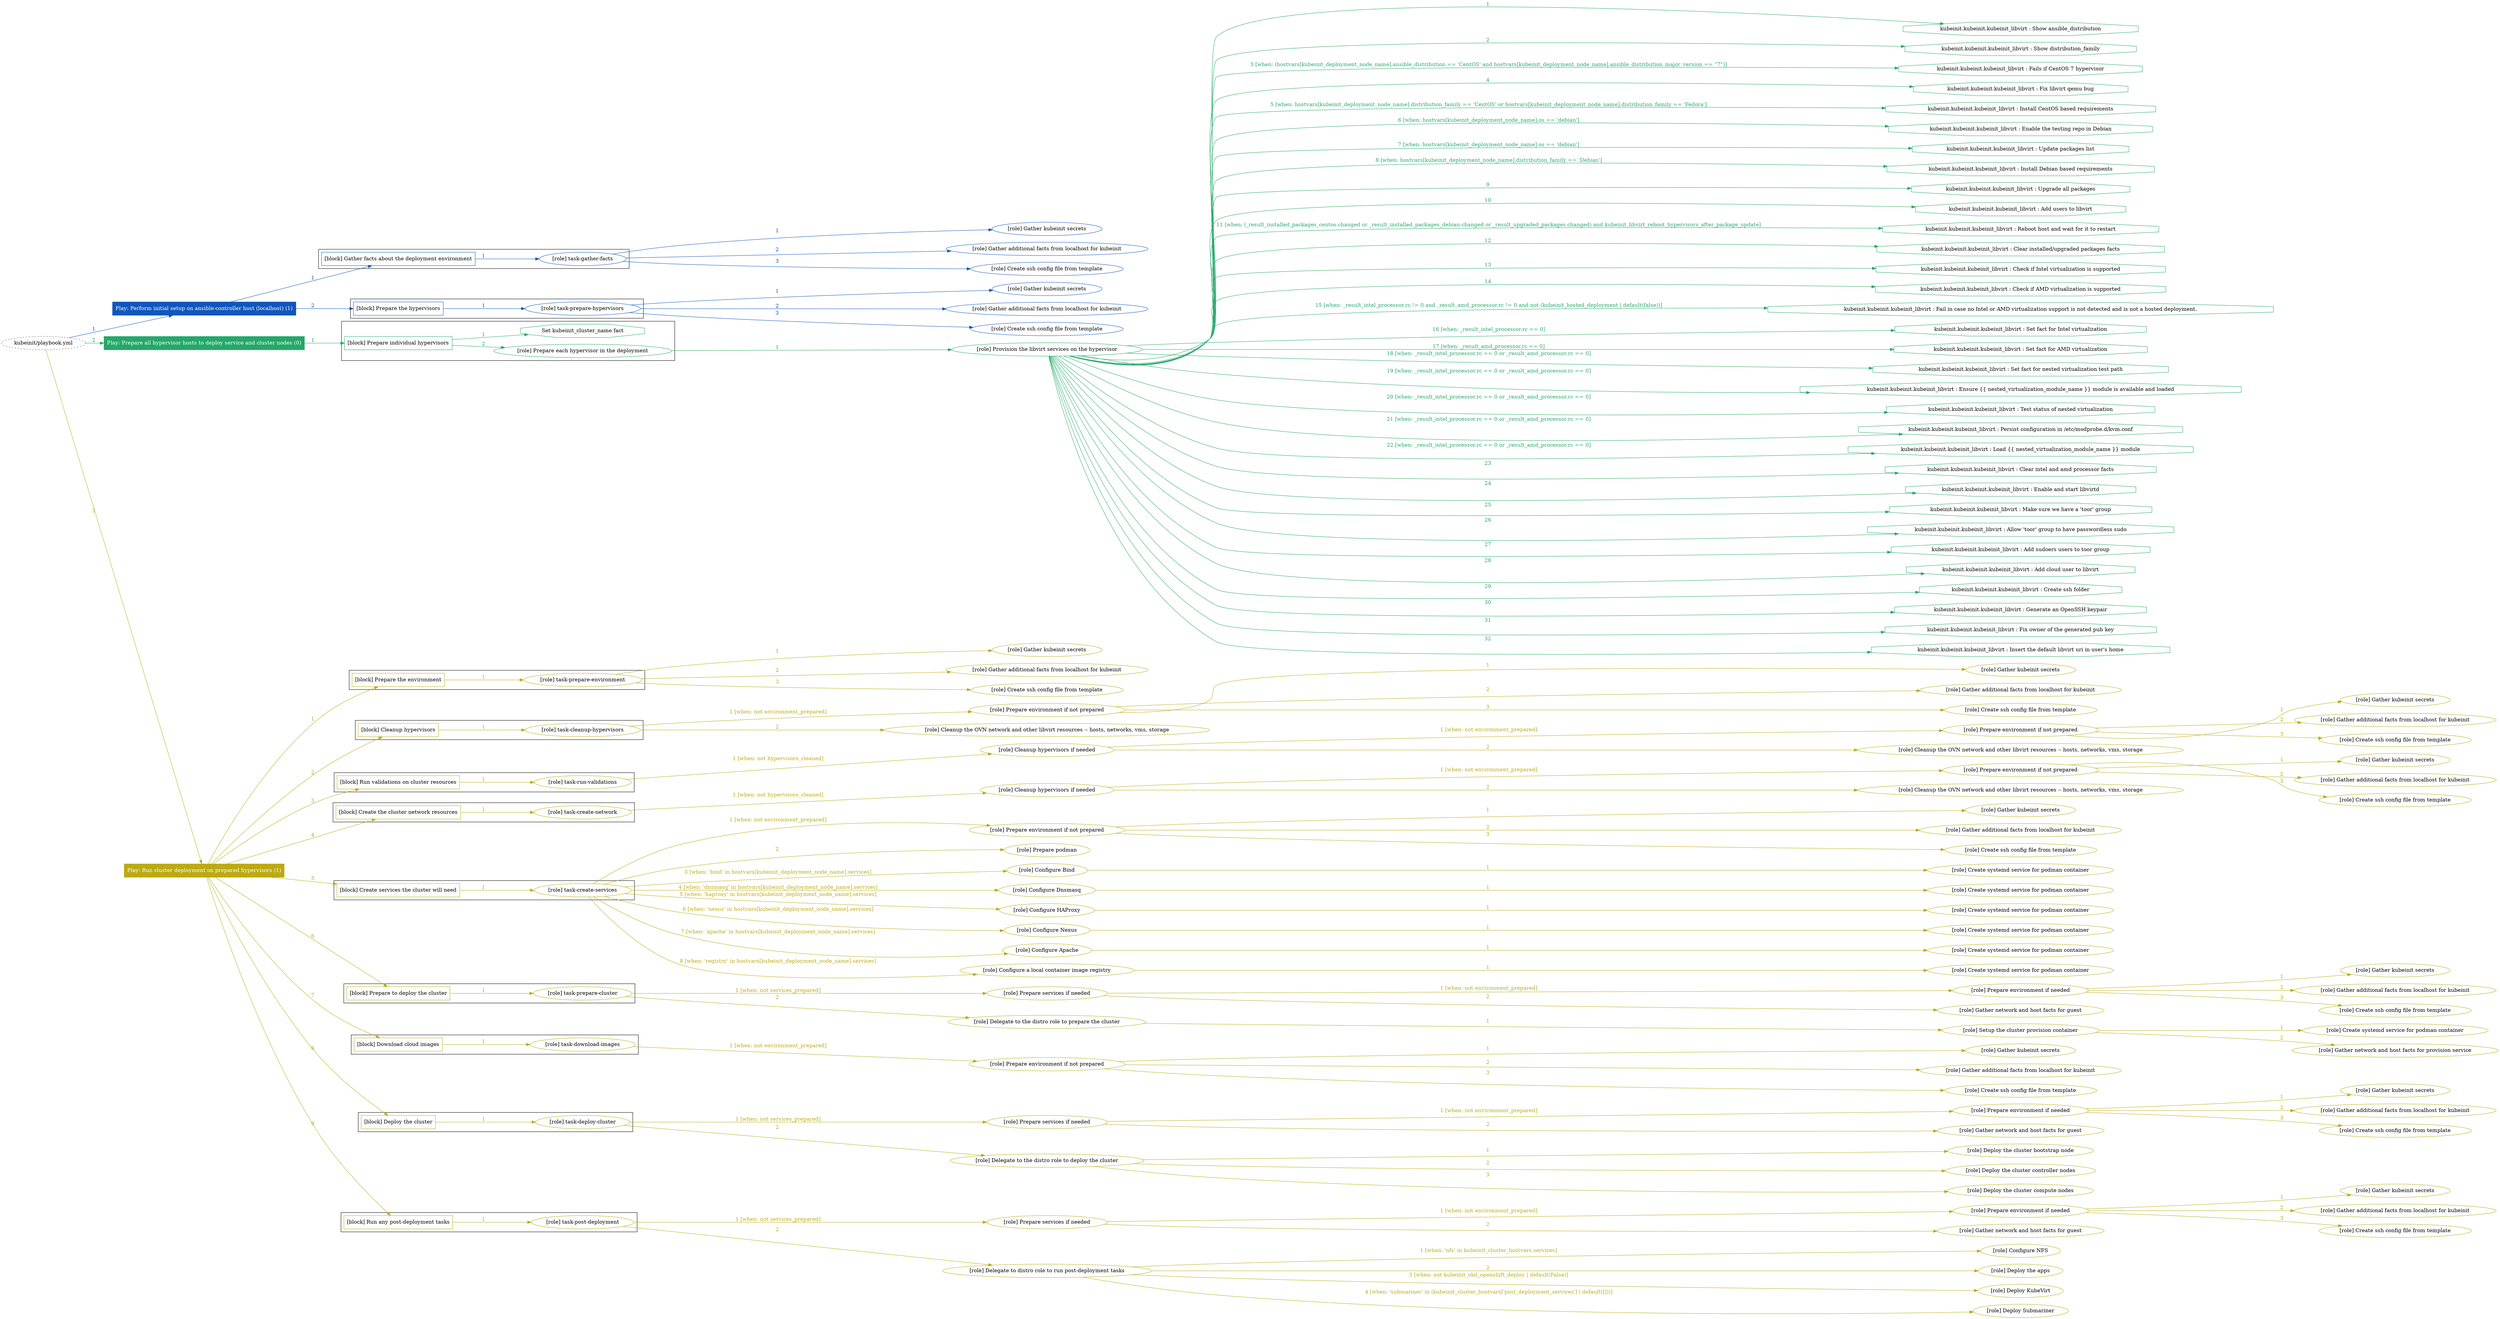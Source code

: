 digraph {
	graph [concentrate=true ordering=in rankdir=LR ratio=fill]
	edge [esep=5 sep=10]
	"kubeinit/playbook.yml" [URL="/home/runner/work/kubeinit/kubeinit/kubeinit/playbook.yml" id=playbook_269513ea style=dotted]
	play_174f15d4 [label="Play: Perform initial setup on ansible-controller host (localhost) (1)" URL="/home/runner/work/kubeinit/kubeinit/kubeinit/playbook.yml" color="#1056bc" fontcolor="#ffffff" id=play_174f15d4 shape=box style=filled tooltip=localhost]
	"kubeinit/playbook.yml" -> play_174f15d4 [label="1 " color="#1056bc" fontcolor="#1056bc" id=edge_0de2af8a labeltooltip="1 " tooltip="1 "]
	subgraph "Gather kubeinit secrets" {
		role_dfc9daa8 [label="[role] Gather kubeinit secrets" URL="/home/runner/.ansible/collections/ansible_collections/kubeinit/kubeinit/roles/kubeinit_prepare/tasks/gather_kubeinit_facts.yml" color="#1056bc" id=role_dfc9daa8 tooltip="Gather kubeinit secrets"]
	}
	subgraph "Gather additional facts from localhost for kubeinit" {
		role_76f0b50c [label="[role] Gather additional facts from localhost for kubeinit" URL="/home/runner/.ansible/collections/ansible_collections/kubeinit/kubeinit/roles/kubeinit_prepare/tasks/gather_kubeinit_facts.yml" color="#1056bc" id=role_76f0b50c tooltip="Gather additional facts from localhost for kubeinit"]
	}
	subgraph "Create ssh config file from template" {
		role_a20566f1 [label="[role] Create ssh config file from template" URL="/home/runner/.ansible/collections/ansible_collections/kubeinit/kubeinit/roles/kubeinit_prepare/tasks/gather_kubeinit_facts.yml" color="#1056bc" id=role_a20566f1 tooltip="Create ssh config file from template"]
	}
	subgraph "task-gather-facts" {
		role_c47e113b [label="[role] task-gather-facts" URL="/home/runner/work/kubeinit/kubeinit/kubeinit/playbook.yml" color="#1056bc" id=role_c47e113b tooltip="task-gather-facts"]
		role_c47e113b -> role_dfc9daa8 [label="1 " color="#1056bc" fontcolor="#1056bc" id=edge_6c24566c labeltooltip="1 " tooltip="1 "]
		role_c47e113b -> role_76f0b50c [label="2 " color="#1056bc" fontcolor="#1056bc" id=edge_e9f3a620 labeltooltip="2 " tooltip="2 "]
		role_c47e113b -> role_a20566f1 [label="3 " color="#1056bc" fontcolor="#1056bc" id=edge_bc93357c labeltooltip="3 " tooltip="3 "]
	}
	subgraph "Gather kubeinit secrets" {
		role_6c482def [label="[role] Gather kubeinit secrets" URL="/home/runner/.ansible/collections/ansible_collections/kubeinit/kubeinit/roles/kubeinit_prepare/tasks/gather_kubeinit_facts.yml" color="#1056bc" id=role_6c482def tooltip="Gather kubeinit secrets"]
	}
	subgraph "Gather additional facts from localhost for kubeinit" {
		role_f636d1ec [label="[role] Gather additional facts from localhost for kubeinit" URL="/home/runner/.ansible/collections/ansible_collections/kubeinit/kubeinit/roles/kubeinit_prepare/tasks/gather_kubeinit_facts.yml" color="#1056bc" id=role_f636d1ec tooltip="Gather additional facts from localhost for kubeinit"]
	}
	subgraph "Create ssh config file from template" {
		role_c868431b [label="[role] Create ssh config file from template" URL="/home/runner/.ansible/collections/ansible_collections/kubeinit/kubeinit/roles/kubeinit_prepare/tasks/gather_kubeinit_facts.yml" color="#1056bc" id=role_c868431b tooltip="Create ssh config file from template"]
	}
	subgraph "task-prepare-hypervisors" {
		role_feb99614 [label="[role] task-prepare-hypervisors" URL="/home/runner/work/kubeinit/kubeinit/kubeinit/playbook.yml" color="#1056bc" id=role_feb99614 tooltip="task-prepare-hypervisors"]
		role_feb99614 -> role_6c482def [label="1 " color="#1056bc" fontcolor="#1056bc" id=edge_66fb54ca labeltooltip="1 " tooltip="1 "]
		role_feb99614 -> role_f636d1ec [label="2 " color="#1056bc" fontcolor="#1056bc" id=edge_a215be8b labeltooltip="2 " tooltip="2 "]
		role_feb99614 -> role_c868431b [label="3 " color="#1056bc" fontcolor="#1056bc" id=edge_710bda06 labeltooltip="3 " tooltip="3 "]
	}
	subgraph "Play: Perform initial setup on ansible-controller host (localhost) (1)" {
		play_174f15d4 -> block_3fb81354 [label=1 color="#1056bc" fontcolor="#1056bc" id=edge_dcfde943 labeltooltip=1 tooltip=1]
		subgraph cluster_block_3fb81354 {
			block_3fb81354 [label="[block] Gather facts about the deployment environment" URL="/home/runner/work/kubeinit/kubeinit/kubeinit/playbook.yml" color="#1056bc" id=block_3fb81354 labeltooltip="Gather facts about the deployment environment" shape=box tooltip="Gather facts about the deployment environment"]
			block_3fb81354 -> role_c47e113b [label="1 " color="#1056bc" fontcolor="#1056bc" id=edge_ad089697 labeltooltip="1 " tooltip="1 "]
		}
		play_174f15d4 -> block_c36da9ea [label=2 color="#1056bc" fontcolor="#1056bc" id=edge_86f224a4 labeltooltip=2 tooltip=2]
		subgraph cluster_block_c36da9ea {
			block_c36da9ea [label="[block] Prepare the hypervisors" URL="/home/runner/work/kubeinit/kubeinit/kubeinit/playbook.yml" color="#1056bc" id=block_c36da9ea labeltooltip="Prepare the hypervisors" shape=box tooltip="Prepare the hypervisors"]
			block_c36da9ea -> role_feb99614 [label="1 " color="#1056bc" fontcolor="#1056bc" id=edge_85ed939e labeltooltip="1 " tooltip="1 "]
		}
	}
	play_3df62343 [label="Play: Prepare all hypervisor hosts to deploy service and cluster nodes (0)" URL="/home/runner/work/kubeinit/kubeinit/kubeinit/playbook.yml" color="#24a868" fontcolor="#ffffff" id=play_3df62343 shape=box style=filled tooltip="Play: Prepare all hypervisor hosts to deploy service and cluster nodes (0)"]
	"kubeinit/playbook.yml" -> play_3df62343 [label="2 " color="#24a868" fontcolor="#24a868" id=edge_f02e95be labeltooltip="2 " tooltip="2 "]
	subgraph "Provision the libvirt services on the hypervisor" {
		role_927b83c1 [label="[role] Provision the libvirt services on the hypervisor" URL="/home/runner/.ansible/collections/ansible_collections/kubeinit/kubeinit/roles/kubeinit_prepare/tasks/prepare_hypervisor.yml" color="#24a868" id=role_927b83c1 tooltip="Provision the libvirt services on the hypervisor"]
		task_f5aa2e9b [label="kubeinit.kubeinit.kubeinit_libvirt : Show ansible_distribution" URL="/home/runner/.ansible/collections/ansible_collections/kubeinit/kubeinit/roles/kubeinit_libvirt/tasks/main.yml" color="#24a868" id=task_f5aa2e9b shape=octagon tooltip="kubeinit.kubeinit.kubeinit_libvirt : Show ansible_distribution"]
		role_927b83c1 -> task_f5aa2e9b [label="1 " color="#24a868" fontcolor="#24a868" id=edge_ae024e90 labeltooltip="1 " tooltip="1 "]
		task_250d84aa [label="kubeinit.kubeinit.kubeinit_libvirt : Show distribution_family" URL="/home/runner/.ansible/collections/ansible_collections/kubeinit/kubeinit/roles/kubeinit_libvirt/tasks/main.yml" color="#24a868" id=task_250d84aa shape=octagon tooltip="kubeinit.kubeinit.kubeinit_libvirt : Show distribution_family"]
		role_927b83c1 -> task_250d84aa [label="2 " color="#24a868" fontcolor="#24a868" id=edge_36415800 labeltooltip="2 " tooltip="2 "]
		task_e2c809a8 [label="kubeinit.kubeinit.kubeinit_libvirt : Fails if CentOS 7 hypervisor" URL="/home/runner/.ansible/collections/ansible_collections/kubeinit/kubeinit/roles/kubeinit_libvirt/tasks/main.yml" color="#24a868" id=task_e2c809a8 shape=octagon tooltip="kubeinit.kubeinit.kubeinit_libvirt : Fails if CentOS 7 hypervisor"]
		role_927b83c1 -> task_e2c809a8 [label="3 [when: (hostvars[kubeinit_deployment_node_name].ansible_distribution == 'CentOS' and hostvars[kubeinit_deployment_node_name].ansible_distribution_major_version == \"7\")]" color="#24a868" fontcolor="#24a868" id=edge_dbcb0a71 labeltooltip="3 [when: (hostvars[kubeinit_deployment_node_name].ansible_distribution == 'CentOS' and hostvars[kubeinit_deployment_node_name].ansible_distribution_major_version == \"7\")]" tooltip="3 [when: (hostvars[kubeinit_deployment_node_name].ansible_distribution == 'CentOS' and hostvars[kubeinit_deployment_node_name].ansible_distribution_major_version == \"7\")]"]
		task_cbf8b8c1 [label="kubeinit.kubeinit.kubeinit_libvirt : Fix libvirt qemu bug" URL="/home/runner/.ansible/collections/ansible_collections/kubeinit/kubeinit/roles/kubeinit_libvirt/tasks/main.yml" color="#24a868" id=task_cbf8b8c1 shape=octagon tooltip="kubeinit.kubeinit.kubeinit_libvirt : Fix libvirt qemu bug"]
		role_927b83c1 -> task_cbf8b8c1 [label="4 " color="#24a868" fontcolor="#24a868" id=edge_4d80a1d2 labeltooltip="4 " tooltip="4 "]
		task_f681e1b8 [label="kubeinit.kubeinit.kubeinit_libvirt : Install CentOS based requirements" URL="/home/runner/.ansible/collections/ansible_collections/kubeinit/kubeinit/roles/kubeinit_libvirt/tasks/main.yml" color="#24a868" id=task_f681e1b8 shape=octagon tooltip="kubeinit.kubeinit.kubeinit_libvirt : Install CentOS based requirements"]
		role_927b83c1 -> task_f681e1b8 [label="5 [when: hostvars[kubeinit_deployment_node_name].distribution_family == 'CentOS' or hostvars[kubeinit_deployment_node_name].distribution_family == 'Fedora']" color="#24a868" fontcolor="#24a868" id=edge_10b69b5c labeltooltip="5 [when: hostvars[kubeinit_deployment_node_name].distribution_family == 'CentOS' or hostvars[kubeinit_deployment_node_name].distribution_family == 'Fedora']" tooltip="5 [when: hostvars[kubeinit_deployment_node_name].distribution_family == 'CentOS' or hostvars[kubeinit_deployment_node_name].distribution_family == 'Fedora']"]
		task_2d384dbe [label="kubeinit.kubeinit.kubeinit_libvirt : Enable the testing repo in Debian" URL="/home/runner/.ansible/collections/ansible_collections/kubeinit/kubeinit/roles/kubeinit_libvirt/tasks/main.yml" color="#24a868" id=task_2d384dbe shape=octagon tooltip="kubeinit.kubeinit.kubeinit_libvirt : Enable the testing repo in Debian"]
		role_927b83c1 -> task_2d384dbe [label="6 [when: hostvars[kubeinit_deployment_node_name].os == 'debian']" color="#24a868" fontcolor="#24a868" id=edge_3e8c3851 labeltooltip="6 [when: hostvars[kubeinit_deployment_node_name].os == 'debian']" tooltip="6 [when: hostvars[kubeinit_deployment_node_name].os == 'debian']"]
		task_be50b180 [label="kubeinit.kubeinit.kubeinit_libvirt : Update packages list" URL="/home/runner/.ansible/collections/ansible_collections/kubeinit/kubeinit/roles/kubeinit_libvirt/tasks/main.yml" color="#24a868" id=task_be50b180 shape=octagon tooltip="kubeinit.kubeinit.kubeinit_libvirt : Update packages list"]
		role_927b83c1 -> task_be50b180 [label="7 [when: hostvars[kubeinit_deployment_node_name].os == 'debian']" color="#24a868" fontcolor="#24a868" id=edge_75425651 labeltooltip="7 [when: hostvars[kubeinit_deployment_node_name].os == 'debian']" tooltip="7 [when: hostvars[kubeinit_deployment_node_name].os == 'debian']"]
		task_4094f4b5 [label="kubeinit.kubeinit.kubeinit_libvirt : Install Debian based requirements" URL="/home/runner/.ansible/collections/ansible_collections/kubeinit/kubeinit/roles/kubeinit_libvirt/tasks/main.yml" color="#24a868" id=task_4094f4b5 shape=octagon tooltip="kubeinit.kubeinit.kubeinit_libvirt : Install Debian based requirements"]
		role_927b83c1 -> task_4094f4b5 [label="8 [when: hostvars[kubeinit_deployment_node_name].distribution_family == 'Debian']" color="#24a868" fontcolor="#24a868" id=edge_49c35b73 labeltooltip="8 [when: hostvars[kubeinit_deployment_node_name].distribution_family == 'Debian']" tooltip="8 [when: hostvars[kubeinit_deployment_node_name].distribution_family == 'Debian']"]
		task_472c993d [label="kubeinit.kubeinit.kubeinit_libvirt : Upgrade all packages" URL="/home/runner/.ansible/collections/ansible_collections/kubeinit/kubeinit/roles/kubeinit_libvirt/tasks/main.yml" color="#24a868" id=task_472c993d shape=octagon tooltip="kubeinit.kubeinit.kubeinit_libvirt : Upgrade all packages"]
		role_927b83c1 -> task_472c993d [label="9 " color="#24a868" fontcolor="#24a868" id=edge_3c1f83df labeltooltip="9 " tooltip="9 "]
		task_ccd6f092 [label="kubeinit.kubeinit.kubeinit_libvirt : Add users to libvirt" URL="/home/runner/.ansible/collections/ansible_collections/kubeinit/kubeinit/roles/kubeinit_libvirt/tasks/main.yml" color="#24a868" id=task_ccd6f092 shape=octagon tooltip="kubeinit.kubeinit.kubeinit_libvirt : Add users to libvirt"]
		role_927b83c1 -> task_ccd6f092 [label="10 " color="#24a868" fontcolor="#24a868" id=edge_4391f6b1 labeltooltip="10 " tooltip="10 "]
		task_60c13f72 [label="kubeinit.kubeinit.kubeinit_libvirt : Reboot host and wait for it to restart" URL="/home/runner/.ansible/collections/ansible_collections/kubeinit/kubeinit/roles/kubeinit_libvirt/tasks/main.yml" color="#24a868" id=task_60c13f72 shape=octagon tooltip="kubeinit.kubeinit.kubeinit_libvirt : Reboot host and wait for it to restart"]
		role_927b83c1 -> task_60c13f72 [label="11 [when: (_result_installed_packages_centos.changed or _result_installed_packages_debian.changed or _result_upgraded_packages.changed) and kubeinit_libvirt_reboot_hypervisors_after_package_update]" color="#24a868" fontcolor="#24a868" id=edge_34670fff labeltooltip="11 [when: (_result_installed_packages_centos.changed or _result_installed_packages_debian.changed or _result_upgraded_packages.changed) and kubeinit_libvirt_reboot_hypervisors_after_package_update]" tooltip="11 [when: (_result_installed_packages_centos.changed or _result_installed_packages_debian.changed or _result_upgraded_packages.changed) and kubeinit_libvirt_reboot_hypervisors_after_package_update]"]
		task_58610d2d [label="kubeinit.kubeinit.kubeinit_libvirt : Clear installed/upgraded packages facts" URL="/home/runner/.ansible/collections/ansible_collections/kubeinit/kubeinit/roles/kubeinit_libvirt/tasks/main.yml" color="#24a868" id=task_58610d2d shape=octagon tooltip="kubeinit.kubeinit.kubeinit_libvirt : Clear installed/upgraded packages facts"]
		role_927b83c1 -> task_58610d2d [label="12 " color="#24a868" fontcolor="#24a868" id=edge_6c6d7931 labeltooltip="12 " tooltip="12 "]
		task_34e38f06 [label="kubeinit.kubeinit.kubeinit_libvirt : Check if Intel virtualization is supported" URL="/home/runner/.ansible/collections/ansible_collections/kubeinit/kubeinit/roles/kubeinit_libvirt/tasks/main.yml" color="#24a868" id=task_34e38f06 shape=octagon tooltip="kubeinit.kubeinit.kubeinit_libvirt : Check if Intel virtualization is supported"]
		role_927b83c1 -> task_34e38f06 [label="13 " color="#24a868" fontcolor="#24a868" id=edge_f9bae629 labeltooltip="13 " tooltip="13 "]
		task_5c99be81 [label="kubeinit.kubeinit.kubeinit_libvirt : Check if AMD virtualization is supported" URL="/home/runner/.ansible/collections/ansible_collections/kubeinit/kubeinit/roles/kubeinit_libvirt/tasks/main.yml" color="#24a868" id=task_5c99be81 shape=octagon tooltip="kubeinit.kubeinit.kubeinit_libvirt : Check if AMD virtualization is supported"]
		role_927b83c1 -> task_5c99be81 [label="14 " color="#24a868" fontcolor="#24a868" id=edge_fc797eda labeltooltip="14 " tooltip="14 "]
		task_e060fa36 [label="kubeinit.kubeinit.kubeinit_libvirt : Fail in case no Intel or AMD virtualization support is not detected and is not a hosted deployment." URL="/home/runner/.ansible/collections/ansible_collections/kubeinit/kubeinit/roles/kubeinit_libvirt/tasks/main.yml" color="#24a868" id=task_e060fa36 shape=octagon tooltip="kubeinit.kubeinit.kubeinit_libvirt : Fail in case no Intel or AMD virtualization support is not detected and is not a hosted deployment."]
		role_927b83c1 -> task_e060fa36 [label="15 [when: _result_intel_processor.rc != 0 and _result_amd_processor.rc != 0 and not (kubeinit_hosted_deployment | default(false))]" color="#24a868" fontcolor="#24a868" id=edge_8e084ad4 labeltooltip="15 [when: _result_intel_processor.rc != 0 and _result_amd_processor.rc != 0 and not (kubeinit_hosted_deployment | default(false))]" tooltip="15 [when: _result_intel_processor.rc != 0 and _result_amd_processor.rc != 0 and not (kubeinit_hosted_deployment | default(false))]"]
		task_24f118b5 [label="kubeinit.kubeinit.kubeinit_libvirt : Set fact for Intel virtualization" URL="/home/runner/.ansible/collections/ansible_collections/kubeinit/kubeinit/roles/kubeinit_libvirt/tasks/main.yml" color="#24a868" id=task_24f118b5 shape=octagon tooltip="kubeinit.kubeinit.kubeinit_libvirt : Set fact for Intel virtualization"]
		role_927b83c1 -> task_24f118b5 [label="16 [when: _result_intel_processor.rc == 0]" color="#24a868" fontcolor="#24a868" id=edge_d3d87fc3 labeltooltip="16 [when: _result_intel_processor.rc == 0]" tooltip="16 [when: _result_intel_processor.rc == 0]"]
		task_b908192f [label="kubeinit.kubeinit.kubeinit_libvirt : Set fact for AMD virtualization" URL="/home/runner/.ansible/collections/ansible_collections/kubeinit/kubeinit/roles/kubeinit_libvirt/tasks/main.yml" color="#24a868" id=task_b908192f shape=octagon tooltip="kubeinit.kubeinit.kubeinit_libvirt : Set fact for AMD virtualization"]
		role_927b83c1 -> task_b908192f [label="17 [when: _result_amd_processor.rc == 0]" color="#24a868" fontcolor="#24a868" id=edge_7c25e52f labeltooltip="17 [when: _result_amd_processor.rc == 0]" tooltip="17 [when: _result_amd_processor.rc == 0]"]
		task_64be1618 [label="kubeinit.kubeinit.kubeinit_libvirt : Set fact for nested virtualization test path" URL="/home/runner/.ansible/collections/ansible_collections/kubeinit/kubeinit/roles/kubeinit_libvirt/tasks/main.yml" color="#24a868" id=task_64be1618 shape=octagon tooltip="kubeinit.kubeinit.kubeinit_libvirt : Set fact for nested virtualization test path"]
		role_927b83c1 -> task_64be1618 [label="18 [when: _result_intel_processor.rc == 0 or _result_amd_processor.rc == 0]" color="#24a868" fontcolor="#24a868" id=edge_62c578ab labeltooltip="18 [when: _result_intel_processor.rc == 0 or _result_amd_processor.rc == 0]" tooltip="18 [when: _result_intel_processor.rc == 0 or _result_amd_processor.rc == 0]"]
		task_67cbb68c [label="kubeinit.kubeinit.kubeinit_libvirt : Ensure {{ nested_virtualization_module_name }} module is available and loaded" URL="/home/runner/.ansible/collections/ansible_collections/kubeinit/kubeinit/roles/kubeinit_libvirt/tasks/main.yml" color="#24a868" id=task_67cbb68c shape=octagon tooltip="kubeinit.kubeinit.kubeinit_libvirt : Ensure {{ nested_virtualization_module_name }} module is available and loaded"]
		role_927b83c1 -> task_67cbb68c [label="19 [when: _result_intel_processor.rc == 0 or _result_amd_processor.rc == 0]" color="#24a868" fontcolor="#24a868" id=edge_4f59d65b labeltooltip="19 [when: _result_intel_processor.rc == 0 or _result_amd_processor.rc == 0]" tooltip="19 [when: _result_intel_processor.rc == 0 or _result_amd_processor.rc == 0]"]
		task_c2825210 [label="kubeinit.kubeinit.kubeinit_libvirt : Test status of nested virtualization" URL="/home/runner/.ansible/collections/ansible_collections/kubeinit/kubeinit/roles/kubeinit_libvirt/tasks/main.yml" color="#24a868" id=task_c2825210 shape=octagon tooltip="kubeinit.kubeinit.kubeinit_libvirt : Test status of nested virtualization"]
		role_927b83c1 -> task_c2825210 [label="20 [when: _result_intel_processor.rc == 0 or _result_amd_processor.rc == 0]" color="#24a868" fontcolor="#24a868" id=edge_bad42cb6 labeltooltip="20 [when: _result_intel_processor.rc == 0 or _result_amd_processor.rc == 0]" tooltip="20 [when: _result_intel_processor.rc == 0 or _result_amd_processor.rc == 0]"]
		task_74200b90 [label="kubeinit.kubeinit.kubeinit_libvirt : Persist configuration in /etc/modprobe.d/kvm.conf" URL="/home/runner/.ansible/collections/ansible_collections/kubeinit/kubeinit/roles/kubeinit_libvirt/tasks/main.yml" color="#24a868" id=task_74200b90 shape=octagon tooltip="kubeinit.kubeinit.kubeinit_libvirt : Persist configuration in /etc/modprobe.d/kvm.conf"]
		role_927b83c1 -> task_74200b90 [label="21 [when: _result_intel_processor.rc == 0 or _result_amd_processor.rc == 0]" color="#24a868" fontcolor="#24a868" id=edge_38c7e5d8 labeltooltip="21 [when: _result_intel_processor.rc == 0 or _result_amd_processor.rc == 0]" tooltip="21 [when: _result_intel_processor.rc == 0 or _result_amd_processor.rc == 0]"]
		task_044f30a3 [label="kubeinit.kubeinit.kubeinit_libvirt : Load {{ nested_virtualization_module_name }} module" URL="/home/runner/.ansible/collections/ansible_collections/kubeinit/kubeinit/roles/kubeinit_libvirt/tasks/main.yml" color="#24a868" id=task_044f30a3 shape=octagon tooltip="kubeinit.kubeinit.kubeinit_libvirt : Load {{ nested_virtualization_module_name }} module"]
		role_927b83c1 -> task_044f30a3 [label="22 [when: _result_intel_processor.rc == 0 or _result_amd_processor.rc == 0]" color="#24a868" fontcolor="#24a868" id=edge_6695d6bb labeltooltip="22 [when: _result_intel_processor.rc == 0 or _result_amd_processor.rc == 0]" tooltip="22 [when: _result_intel_processor.rc == 0 or _result_amd_processor.rc == 0]"]
		task_662bbacd [label="kubeinit.kubeinit.kubeinit_libvirt : Clear intel and amd processor facts" URL="/home/runner/.ansible/collections/ansible_collections/kubeinit/kubeinit/roles/kubeinit_libvirt/tasks/main.yml" color="#24a868" id=task_662bbacd shape=octagon tooltip="kubeinit.kubeinit.kubeinit_libvirt : Clear intel and amd processor facts"]
		role_927b83c1 -> task_662bbacd [label="23 " color="#24a868" fontcolor="#24a868" id=edge_c05298da labeltooltip="23 " tooltip="23 "]
		task_2e3f74f9 [label="kubeinit.kubeinit.kubeinit_libvirt : Enable and start libvirtd" URL="/home/runner/.ansible/collections/ansible_collections/kubeinit/kubeinit/roles/kubeinit_libvirt/tasks/main.yml" color="#24a868" id=task_2e3f74f9 shape=octagon tooltip="kubeinit.kubeinit.kubeinit_libvirt : Enable and start libvirtd"]
		role_927b83c1 -> task_2e3f74f9 [label="24 " color="#24a868" fontcolor="#24a868" id=edge_e266faff labeltooltip="24 " tooltip="24 "]
		task_bfde86d2 [label="kubeinit.kubeinit.kubeinit_libvirt : Make sure we have a 'toor' group" URL="/home/runner/.ansible/collections/ansible_collections/kubeinit/kubeinit/roles/kubeinit_libvirt/tasks/60_create_cloud_user.yml" color="#24a868" id=task_bfde86d2 shape=octagon tooltip="kubeinit.kubeinit.kubeinit_libvirt : Make sure we have a 'toor' group"]
		role_927b83c1 -> task_bfde86d2 [label="25 " color="#24a868" fontcolor="#24a868" id=edge_be048edf labeltooltip="25 " tooltip="25 "]
		task_46ea64e2 [label="kubeinit.kubeinit.kubeinit_libvirt : Allow 'toor' group to have passwordless sudo" URL="/home/runner/.ansible/collections/ansible_collections/kubeinit/kubeinit/roles/kubeinit_libvirt/tasks/60_create_cloud_user.yml" color="#24a868" id=task_46ea64e2 shape=octagon tooltip="kubeinit.kubeinit.kubeinit_libvirt : Allow 'toor' group to have passwordless sudo"]
		role_927b83c1 -> task_46ea64e2 [label="26 " color="#24a868" fontcolor="#24a868" id=edge_721f0217 labeltooltip="26 " tooltip="26 "]
		task_fdc572ea [label="kubeinit.kubeinit.kubeinit_libvirt : Add sudoers users to toor group" URL="/home/runner/.ansible/collections/ansible_collections/kubeinit/kubeinit/roles/kubeinit_libvirt/tasks/60_create_cloud_user.yml" color="#24a868" id=task_fdc572ea shape=octagon tooltip="kubeinit.kubeinit.kubeinit_libvirt : Add sudoers users to toor group"]
		role_927b83c1 -> task_fdc572ea [label="27 " color="#24a868" fontcolor="#24a868" id=edge_facefbde labeltooltip="27 " tooltip="27 "]
		task_a93fb1d6 [label="kubeinit.kubeinit.kubeinit_libvirt : Add cloud user to libvirt" URL="/home/runner/.ansible/collections/ansible_collections/kubeinit/kubeinit/roles/kubeinit_libvirt/tasks/60_create_cloud_user.yml" color="#24a868" id=task_a93fb1d6 shape=octagon tooltip="kubeinit.kubeinit.kubeinit_libvirt : Add cloud user to libvirt"]
		role_927b83c1 -> task_a93fb1d6 [label="28 " color="#24a868" fontcolor="#24a868" id=edge_7822cf11 labeltooltip="28 " tooltip="28 "]
		task_5c353ec7 [label="kubeinit.kubeinit.kubeinit_libvirt : Create ssh folder" URL="/home/runner/.ansible/collections/ansible_collections/kubeinit/kubeinit/roles/kubeinit_libvirt/tasks/60_create_cloud_user.yml" color="#24a868" id=task_5c353ec7 shape=octagon tooltip="kubeinit.kubeinit.kubeinit_libvirt : Create ssh folder"]
		role_927b83c1 -> task_5c353ec7 [label="29 " color="#24a868" fontcolor="#24a868" id=edge_9696887d labeltooltip="29 " tooltip="29 "]
		task_7cd4f2d5 [label="kubeinit.kubeinit.kubeinit_libvirt : Generate an OpenSSH keypair" URL="/home/runner/.ansible/collections/ansible_collections/kubeinit/kubeinit/roles/kubeinit_libvirt/tasks/60_create_cloud_user.yml" color="#24a868" id=task_7cd4f2d5 shape=octagon tooltip="kubeinit.kubeinit.kubeinit_libvirt : Generate an OpenSSH keypair"]
		role_927b83c1 -> task_7cd4f2d5 [label="30 " color="#24a868" fontcolor="#24a868" id=edge_5b60a0f7 labeltooltip="30 " tooltip="30 "]
		task_b4a20e63 [label="kubeinit.kubeinit.kubeinit_libvirt : Fix owner of the generated pub key" URL="/home/runner/.ansible/collections/ansible_collections/kubeinit/kubeinit/roles/kubeinit_libvirt/tasks/60_create_cloud_user.yml" color="#24a868" id=task_b4a20e63 shape=octagon tooltip="kubeinit.kubeinit.kubeinit_libvirt : Fix owner of the generated pub key"]
		role_927b83c1 -> task_b4a20e63 [label="31 " color="#24a868" fontcolor="#24a868" id=edge_744a7490 labeltooltip="31 " tooltip="31 "]
		task_f3a4ab47 [label="kubeinit.kubeinit.kubeinit_libvirt : Insert the default libvirt uri in user's home" URL="/home/runner/.ansible/collections/ansible_collections/kubeinit/kubeinit/roles/kubeinit_libvirt/tasks/60_create_cloud_user.yml" color="#24a868" id=task_f3a4ab47 shape=octagon tooltip="kubeinit.kubeinit.kubeinit_libvirt : Insert the default libvirt uri in user's home"]
		role_927b83c1 -> task_f3a4ab47 [label="32 " color="#24a868" fontcolor="#24a868" id=edge_0737f004 labeltooltip="32 " tooltip="32 "]
	}
	subgraph "Prepare each hypervisor in the deployment" {
		role_72929f7d [label="[role] Prepare each hypervisor in the deployment" URL="/home/runner/work/kubeinit/kubeinit/kubeinit/playbook.yml" color="#24a868" id=role_72929f7d tooltip="Prepare each hypervisor in the deployment"]
		role_72929f7d -> role_927b83c1 [label="1 " color="#24a868" fontcolor="#24a868" id=edge_996ab1a6 labeltooltip="1 " tooltip="1 "]
	}
	subgraph "Play: Prepare all hypervisor hosts to deploy service and cluster nodes (0)" {
		play_3df62343 -> block_3016a95c [label=1 color="#24a868" fontcolor="#24a868" id=edge_6d0c9cf1 labeltooltip=1 tooltip=1]
		subgraph cluster_block_3016a95c {
			block_3016a95c [label="[block] Prepare individual hypervisors" URL="/home/runner/work/kubeinit/kubeinit/kubeinit/playbook.yml" color="#24a868" id=block_3016a95c labeltooltip="Prepare individual hypervisors" shape=box tooltip="Prepare individual hypervisors"]
			block_3016a95c -> role_72929f7d [label="2 " color="#24a868" fontcolor="#24a868" id=edge_0f723134 labeltooltip="2 " tooltip="2 "]
			task_c1e5ba68 [label="Set kubeinit_cluster_name fact" URL="/home/runner/work/kubeinit/kubeinit/kubeinit/playbook.yml" color="#24a868" id=task_c1e5ba68 shape=octagon tooltip="Set kubeinit_cluster_name fact"]
			block_3016a95c -> task_c1e5ba68 [label="1 " color="#24a868" fontcolor="#24a868" id=edge_0e11c10a labeltooltip="1 " tooltip="1 "]
		}
	}
	play_54514e72 [label="Play: Run cluster deployment on prepared hypervisors (1)" URL="/home/runner/work/kubeinit/kubeinit/kubeinit/playbook.yml" color="#bbaa11" fontcolor="#ffffff" id=play_54514e72 shape=box style=filled tooltip=localhost]
	"kubeinit/playbook.yml" -> play_54514e72 [label="3 " color="#bbaa11" fontcolor="#bbaa11" id=edge_7af9f9d9 labeltooltip="3 " tooltip="3 "]
	subgraph "Gather kubeinit secrets" {
		role_cfcb7831 [label="[role] Gather kubeinit secrets" URL="/home/runner/.ansible/collections/ansible_collections/kubeinit/kubeinit/roles/kubeinit_prepare/tasks/gather_kubeinit_facts.yml" color="#bbaa11" id=role_cfcb7831 tooltip="Gather kubeinit secrets"]
	}
	subgraph "Gather additional facts from localhost for kubeinit" {
		role_ce27ede6 [label="[role] Gather additional facts from localhost for kubeinit" URL="/home/runner/.ansible/collections/ansible_collections/kubeinit/kubeinit/roles/kubeinit_prepare/tasks/gather_kubeinit_facts.yml" color="#bbaa11" id=role_ce27ede6 tooltip="Gather additional facts from localhost for kubeinit"]
	}
	subgraph "Create ssh config file from template" {
		role_837c167a [label="[role] Create ssh config file from template" URL="/home/runner/.ansible/collections/ansible_collections/kubeinit/kubeinit/roles/kubeinit_prepare/tasks/gather_kubeinit_facts.yml" color="#bbaa11" id=role_837c167a tooltip="Create ssh config file from template"]
	}
	subgraph "task-prepare-environment" {
		role_200ae897 [label="[role] task-prepare-environment" URL="/home/runner/work/kubeinit/kubeinit/kubeinit/playbook.yml" color="#bbaa11" id=role_200ae897 tooltip="task-prepare-environment"]
		role_200ae897 -> role_cfcb7831 [label="1 " color="#bbaa11" fontcolor="#bbaa11" id=edge_2bfcdeb8 labeltooltip="1 " tooltip="1 "]
		role_200ae897 -> role_ce27ede6 [label="2 " color="#bbaa11" fontcolor="#bbaa11" id=edge_06db630e labeltooltip="2 " tooltip="2 "]
		role_200ae897 -> role_837c167a [label="3 " color="#bbaa11" fontcolor="#bbaa11" id=edge_52ba7171 labeltooltip="3 " tooltip="3 "]
	}
	subgraph "Gather kubeinit secrets" {
		role_783888ef [label="[role] Gather kubeinit secrets" URL="/home/runner/.ansible/collections/ansible_collections/kubeinit/kubeinit/roles/kubeinit_prepare/tasks/gather_kubeinit_facts.yml" color="#bbaa11" id=role_783888ef tooltip="Gather kubeinit secrets"]
	}
	subgraph "Gather additional facts from localhost for kubeinit" {
		role_dc7aa162 [label="[role] Gather additional facts from localhost for kubeinit" URL="/home/runner/.ansible/collections/ansible_collections/kubeinit/kubeinit/roles/kubeinit_prepare/tasks/gather_kubeinit_facts.yml" color="#bbaa11" id=role_dc7aa162 tooltip="Gather additional facts from localhost for kubeinit"]
	}
	subgraph "Create ssh config file from template" {
		role_d6a34f7f [label="[role] Create ssh config file from template" URL="/home/runner/.ansible/collections/ansible_collections/kubeinit/kubeinit/roles/kubeinit_prepare/tasks/gather_kubeinit_facts.yml" color="#bbaa11" id=role_d6a34f7f tooltip="Create ssh config file from template"]
	}
	subgraph "Prepare environment if not prepared" {
		role_af8ab0c4 [label="[role] Prepare environment if not prepared" URL="/home/runner/.ansible/collections/ansible_collections/kubeinit/kubeinit/roles/kubeinit_prepare/tasks/cleanup_hypervisors.yml" color="#bbaa11" id=role_af8ab0c4 tooltip="Prepare environment if not prepared"]
		role_af8ab0c4 -> role_783888ef [label="1 " color="#bbaa11" fontcolor="#bbaa11" id=edge_b0b3ae47 labeltooltip="1 " tooltip="1 "]
		role_af8ab0c4 -> role_dc7aa162 [label="2 " color="#bbaa11" fontcolor="#bbaa11" id=edge_c95bb935 labeltooltip="2 " tooltip="2 "]
		role_af8ab0c4 -> role_d6a34f7f [label="3 " color="#bbaa11" fontcolor="#bbaa11" id=edge_e3c0f138 labeltooltip="3 " tooltip="3 "]
	}
	subgraph "Cleanup the OVN network and other libvirt resources -- hosts, networks, vms, storage" {
		role_ba62281a [label="[role] Cleanup the OVN network and other libvirt resources -- hosts, networks, vms, storage" URL="/home/runner/.ansible/collections/ansible_collections/kubeinit/kubeinit/roles/kubeinit_prepare/tasks/cleanup_hypervisors.yml" color="#bbaa11" id=role_ba62281a tooltip="Cleanup the OVN network and other libvirt resources -- hosts, networks, vms, storage"]
	}
	subgraph "task-cleanup-hypervisors" {
		role_db528492 [label="[role] task-cleanup-hypervisors" URL="/home/runner/work/kubeinit/kubeinit/kubeinit/playbook.yml" color="#bbaa11" id=role_db528492 tooltip="task-cleanup-hypervisors"]
		role_db528492 -> role_af8ab0c4 [label="1 [when: not environment_prepared]" color="#bbaa11" fontcolor="#bbaa11" id=edge_b94bdf11 labeltooltip="1 [when: not environment_prepared]" tooltip="1 [when: not environment_prepared]"]
		role_db528492 -> role_ba62281a [label="2 " color="#bbaa11" fontcolor="#bbaa11" id=edge_ab9767b3 labeltooltip="2 " tooltip="2 "]
	}
	subgraph "Gather kubeinit secrets" {
		role_e623f83b [label="[role] Gather kubeinit secrets" URL="/home/runner/.ansible/collections/ansible_collections/kubeinit/kubeinit/roles/kubeinit_prepare/tasks/gather_kubeinit_facts.yml" color="#bbaa11" id=role_e623f83b tooltip="Gather kubeinit secrets"]
	}
	subgraph "Gather additional facts from localhost for kubeinit" {
		role_6187eb93 [label="[role] Gather additional facts from localhost for kubeinit" URL="/home/runner/.ansible/collections/ansible_collections/kubeinit/kubeinit/roles/kubeinit_prepare/tasks/gather_kubeinit_facts.yml" color="#bbaa11" id=role_6187eb93 tooltip="Gather additional facts from localhost for kubeinit"]
	}
	subgraph "Create ssh config file from template" {
		role_935ed578 [label="[role] Create ssh config file from template" URL="/home/runner/.ansible/collections/ansible_collections/kubeinit/kubeinit/roles/kubeinit_prepare/tasks/gather_kubeinit_facts.yml" color="#bbaa11" id=role_935ed578 tooltip="Create ssh config file from template"]
	}
	subgraph "Prepare environment if not prepared" {
		role_80801bc3 [label="[role] Prepare environment if not prepared" URL="/home/runner/.ansible/collections/ansible_collections/kubeinit/kubeinit/roles/kubeinit_prepare/tasks/cleanup_hypervisors.yml" color="#bbaa11" id=role_80801bc3 tooltip="Prepare environment if not prepared"]
		role_80801bc3 -> role_e623f83b [label="1 " color="#bbaa11" fontcolor="#bbaa11" id=edge_2eeb5231 labeltooltip="1 " tooltip="1 "]
		role_80801bc3 -> role_6187eb93 [label="2 " color="#bbaa11" fontcolor="#bbaa11" id=edge_be5050cc labeltooltip="2 " tooltip="2 "]
		role_80801bc3 -> role_935ed578 [label="3 " color="#bbaa11" fontcolor="#bbaa11" id=edge_8ceec9a1 labeltooltip="3 " tooltip="3 "]
	}
	subgraph "Cleanup the OVN network and other libvirt resources -- hosts, networks, vms, storage" {
		role_a8bdcf8d [label="[role] Cleanup the OVN network and other libvirt resources -- hosts, networks, vms, storage" URL="/home/runner/.ansible/collections/ansible_collections/kubeinit/kubeinit/roles/kubeinit_prepare/tasks/cleanup_hypervisors.yml" color="#bbaa11" id=role_a8bdcf8d tooltip="Cleanup the OVN network and other libvirt resources -- hosts, networks, vms, storage"]
	}
	subgraph "Cleanup hypervisors if needed" {
		role_de0ddf11 [label="[role] Cleanup hypervisors if needed" URL="/home/runner/.ansible/collections/ansible_collections/kubeinit/kubeinit/roles/kubeinit_validations/tasks/main.yml" color="#bbaa11" id=role_de0ddf11 tooltip="Cleanup hypervisors if needed"]
		role_de0ddf11 -> role_80801bc3 [label="1 [when: not environment_prepared]" color="#bbaa11" fontcolor="#bbaa11" id=edge_077ee423 labeltooltip="1 [when: not environment_prepared]" tooltip="1 [when: not environment_prepared]"]
		role_de0ddf11 -> role_a8bdcf8d [label="2 " color="#bbaa11" fontcolor="#bbaa11" id=edge_32a57ba1 labeltooltip="2 " tooltip="2 "]
	}
	subgraph "task-run-validations" {
		role_1b17eb90 [label="[role] task-run-validations" URL="/home/runner/work/kubeinit/kubeinit/kubeinit/playbook.yml" color="#bbaa11" id=role_1b17eb90 tooltip="task-run-validations"]
		role_1b17eb90 -> role_de0ddf11 [label="1 [when: not hypervisors_cleaned]" color="#bbaa11" fontcolor="#bbaa11" id=edge_7e855567 labeltooltip="1 [when: not hypervisors_cleaned]" tooltip="1 [when: not hypervisors_cleaned]"]
	}
	subgraph "Gather kubeinit secrets" {
		role_9e66316a [label="[role] Gather kubeinit secrets" URL="/home/runner/.ansible/collections/ansible_collections/kubeinit/kubeinit/roles/kubeinit_prepare/tasks/gather_kubeinit_facts.yml" color="#bbaa11" id=role_9e66316a tooltip="Gather kubeinit secrets"]
	}
	subgraph "Gather additional facts from localhost for kubeinit" {
		role_65c3e461 [label="[role] Gather additional facts from localhost for kubeinit" URL="/home/runner/.ansible/collections/ansible_collections/kubeinit/kubeinit/roles/kubeinit_prepare/tasks/gather_kubeinit_facts.yml" color="#bbaa11" id=role_65c3e461 tooltip="Gather additional facts from localhost for kubeinit"]
	}
	subgraph "Create ssh config file from template" {
		role_abcda9b8 [label="[role] Create ssh config file from template" URL="/home/runner/.ansible/collections/ansible_collections/kubeinit/kubeinit/roles/kubeinit_prepare/tasks/gather_kubeinit_facts.yml" color="#bbaa11" id=role_abcda9b8 tooltip="Create ssh config file from template"]
	}
	subgraph "Prepare environment if not prepared" {
		role_f36f70ff [label="[role] Prepare environment if not prepared" URL="/home/runner/.ansible/collections/ansible_collections/kubeinit/kubeinit/roles/kubeinit_prepare/tasks/cleanup_hypervisors.yml" color="#bbaa11" id=role_f36f70ff tooltip="Prepare environment if not prepared"]
		role_f36f70ff -> role_9e66316a [label="1 " color="#bbaa11" fontcolor="#bbaa11" id=edge_0e287ba2 labeltooltip="1 " tooltip="1 "]
		role_f36f70ff -> role_65c3e461 [label="2 " color="#bbaa11" fontcolor="#bbaa11" id=edge_54f849ef labeltooltip="2 " tooltip="2 "]
		role_f36f70ff -> role_abcda9b8 [label="3 " color="#bbaa11" fontcolor="#bbaa11" id=edge_183ff43f labeltooltip="3 " tooltip="3 "]
	}
	subgraph "Cleanup the OVN network and other libvirt resources -- hosts, networks, vms, storage" {
		role_dd52b635 [label="[role] Cleanup the OVN network and other libvirt resources -- hosts, networks, vms, storage" URL="/home/runner/.ansible/collections/ansible_collections/kubeinit/kubeinit/roles/kubeinit_prepare/tasks/cleanup_hypervisors.yml" color="#bbaa11" id=role_dd52b635 tooltip="Cleanup the OVN network and other libvirt resources -- hosts, networks, vms, storage"]
	}
	subgraph "Cleanup hypervisors if needed" {
		role_33ba0f25 [label="[role] Cleanup hypervisors if needed" URL="/home/runner/.ansible/collections/ansible_collections/kubeinit/kubeinit/roles/kubeinit_libvirt/tasks/create_network.yml" color="#bbaa11" id=role_33ba0f25 tooltip="Cleanup hypervisors if needed"]
		role_33ba0f25 -> role_f36f70ff [label="1 [when: not environment_prepared]" color="#bbaa11" fontcolor="#bbaa11" id=edge_a756431e labeltooltip="1 [when: not environment_prepared]" tooltip="1 [when: not environment_prepared]"]
		role_33ba0f25 -> role_dd52b635 [label="2 " color="#bbaa11" fontcolor="#bbaa11" id=edge_65910110 labeltooltip="2 " tooltip="2 "]
	}
	subgraph "task-create-network" {
		role_a3279798 [label="[role] task-create-network" URL="/home/runner/work/kubeinit/kubeinit/kubeinit/playbook.yml" color="#bbaa11" id=role_a3279798 tooltip="task-create-network"]
		role_a3279798 -> role_33ba0f25 [label="1 [when: not hypervisors_cleaned]" color="#bbaa11" fontcolor="#bbaa11" id=edge_d32b5728 labeltooltip="1 [when: not hypervisors_cleaned]" tooltip="1 [when: not hypervisors_cleaned]"]
	}
	subgraph "Gather kubeinit secrets" {
		role_7bb3a4a0 [label="[role] Gather kubeinit secrets" URL="/home/runner/.ansible/collections/ansible_collections/kubeinit/kubeinit/roles/kubeinit_prepare/tasks/gather_kubeinit_facts.yml" color="#bbaa11" id=role_7bb3a4a0 tooltip="Gather kubeinit secrets"]
	}
	subgraph "Gather additional facts from localhost for kubeinit" {
		role_90940e4c [label="[role] Gather additional facts from localhost for kubeinit" URL="/home/runner/.ansible/collections/ansible_collections/kubeinit/kubeinit/roles/kubeinit_prepare/tasks/gather_kubeinit_facts.yml" color="#bbaa11" id=role_90940e4c tooltip="Gather additional facts from localhost for kubeinit"]
	}
	subgraph "Create ssh config file from template" {
		role_bfdb43d5 [label="[role] Create ssh config file from template" URL="/home/runner/.ansible/collections/ansible_collections/kubeinit/kubeinit/roles/kubeinit_prepare/tasks/gather_kubeinit_facts.yml" color="#bbaa11" id=role_bfdb43d5 tooltip="Create ssh config file from template"]
	}
	subgraph "Prepare environment if not prepared" {
		role_343e491b [label="[role] Prepare environment if not prepared" URL="/home/runner/.ansible/collections/ansible_collections/kubeinit/kubeinit/roles/kubeinit_services/tasks/main.yml" color="#bbaa11" id=role_343e491b tooltip="Prepare environment if not prepared"]
		role_343e491b -> role_7bb3a4a0 [label="1 " color="#bbaa11" fontcolor="#bbaa11" id=edge_3a218e06 labeltooltip="1 " tooltip="1 "]
		role_343e491b -> role_90940e4c [label="2 " color="#bbaa11" fontcolor="#bbaa11" id=edge_407ba522 labeltooltip="2 " tooltip="2 "]
		role_343e491b -> role_bfdb43d5 [label="3 " color="#bbaa11" fontcolor="#bbaa11" id=edge_6148b817 labeltooltip="3 " tooltip="3 "]
	}
	subgraph "Prepare podman" {
		role_d34e4ab9 [label="[role] Prepare podman" URL="/home/runner/.ansible/collections/ansible_collections/kubeinit/kubeinit/roles/kubeinit_services/tasks/00_create_service_pod.yml" color="#bbaa11" id=role_d34e4ab9 tooltip="Prepare podman"]
	}
	subgraph "Create systemd service for podman container" {
		role_21bd8928 [label="[role] Create systemd service for podman container" URL="/home/runner/.ansible/collections/ansible_collections/kubeinit/kubeinit/roles/kubeinit_bind/tasks/main.yml" color="#bbaa11" id=role_21bd8928 tooltip="Create systemd service for podman container"]
	}
	subgraph "Configure Bind" {
		role_ffe8222a [label="[role] Configure Bind" URL="/home/runner/.ansible/collections/ansible_collections/kubeinit/kubeinit/roles/kubeinit_services/tasks/start_services_containers.yml" color="#bbaa11" id=role_ffe8222a tooltip="Configure Bind"]
		role_ffe8222a -> role_21bd8928 [label="1 " color="#bbaa11" fontcolor="#bbaa11" id=edge_a9a5f2d5 labeltooltip="1 " tooltip="1 "]
	}
	subgraph "Create systemd service for podman container" {
		role_a9f43abd [label="[role] Create systemd service for podman container" URL="/home/runner/.ansible/collections/ansible_collections/kubeinit/kubeinit/roles/kubeinit_dnsmasq/tasks/main.yml" color="#bbaa11" id=role_a9f43abd tooltip="Create systemd service for podman container"]
	}
	subgraph "Configure Dnsmasq" {
		role_0611cd02 [label="[role] Configure Dnsmasq" URL="/home/runner/.ansible/collections/ansible_collections/kubeinit/kubeinit/roles/kubeinit_services/tasks/start_services_containers.yml" color="#bbaa11" id=role_0611cd02 tooltip="Configure Dnsmasq"]
		role_0611cd02 -> role_a9f43abd [label="1 " color="#bbaa11" fontcolor="#bbaa11" id=edge_6ac9f103 labeltooltip="1 " tooltip="1 "]
	}
	subgraph "Create systemd service for podman container" {
		role_ce33a1d7 [label="[role] Create systemd service for podman container" URL="/home/runner/.ansible/collections/ansible_collections/kubeinit/kubeinit/roles/kubeinit_haproxy/tasks/main.yml" color="#bbaa11" id=role_ce33a1d7 tooltip="Create systemd service for podman container"]
	}
	subgraph "Configure HAProxy" {
		role_feed0162 [label="[role] Configure HAProxy" URL="/home/runner/.ansible/collections/ansible_collections/kubeinit/kubeinit/roles/kubeinit_services/tasks/start_services_containers.yml" color="#bbaa11" id=role_feed0162 tooltip="Configure HAProxy"]
		role_feed0162 -> role_ce33a1d7 [label="1 " color="#bbaa11" fontcolor="#bbaa11" id=edge_65f5f3c4 labeltooltip="1 " tooltip="1 "]
	}
	subgraph "Create systemd service for podman container" {
		role_45fc2bfa [label="[role] Create systemd service for podman container" URL="/home/runner/.ansible/collections/ansible_collections/kubeinit/kubeinit/roles/kubeinit_nexus/tasks/main.yml" color="#bbaa11" id=role_45fc2bfa tooltip="Create systemd service for podman container"]
	}
	subgraph "Configure Nexus" {
		role_223d0142 [label="[role] Configure Nexus" URL="/home/runner/.ansible/collections/ansible_collections/kubeinit/kubeinit/roles/kubeinit_services/tasks/start_services_containers.yml" color="#bbaa11" id=role_223d0142 tooltip="Configure Nexus"]
		role_223d0142 -> role_45fc2bfa [label="1 " color="#bbaa11" fontcolor="#bbaa11" id=edge_1615d7d5 labeltooltip="1 " tooltip="1 "]
	}
	subgraph "Create systemd service for podman container" {
		role_2c3f0bd5 [label="[role] Create systemd service for podman container" URL="/home/runner/.ansible/collections/ansible_collections/kubeinit/kubeinit/roles/kubeinit_apache/tasks/main.yml" color="#bbaa11" id=role_2c3f0bd5 tooltip="Create systemd service for podman container"]
	}
	subgraph "Configure Apache" {
		role_2d41dc64 [label="[role] Configure Apache" URL="/home/runner/.ansible/collections/ansible_collections/kubeinit/kubeinit/roles/kubeinit_services/tasks/start_services_containers.yml" color="#bbaa11" id=role_2d41dc64 tooltip="Configure Apache"]
		role_2d41dc64 -> role_2c3f0bd5 [label="1 " color="#bbaa11" fontcolor="#bbaa11" id=edge_6c338805 labeltooltip="1 " tooltip="1 "]
	}
	subgraph "Create systemd service for podman container" {
		role_cdad61f4 [label="[role] Create systemd service for podman container" URL="/home/runner/.ansible/collections/ansible_collections/kubeinit/kubeinit/roles/kubeinit_registry/tasks/main.yml" color="#bbaa11" id=role_cdad61f4 tooltip="Create systemd service for podman container"]
	}
	subgraph "Configure a local container image registry" {
		role_2b7c9652 [label="[role] Configure a local container image registry" URL="/home/runner/.ansible/collections/ansible_collections/kubeinit/kubeinit/roles/kubeinit_services/tasks/start_services_containers.yml" color="#bbaa11" id=role_2b7c9652 tooltip="Configure a local container image registry"]
		role_2b7c9652 -> role_cdad61f4 [label="1 " color="#bbaa11" fontcolor="#bbaa11" id=edge_eb5ef02d labeltooltip="1 " tooltip="1 "]
	}
	subgraph "task-create-services" {
		role_63a99ce5 [label="[role] task-create-services" URL="/home/runner/work/kubeinit/kubeinit/kubeinit/playbook.yml" color="#bbaa11" id=role_63a99ce5 tooltip="task-create-services"]
		role_63a99ce5 -> role_343e491b [label="1 [when: not environment_prepared]" color="#bbaa11" fontcolor="#bbaa11" id=edge_8b3672b9 labeltooltip="1 [when: not environment_prepared]" tooltip="1 [when: not environment_prepared]"]
		role_63a99ce5 -> role_d34e4ab9 [label="2 " color="#bbaa11" fontcolor="#bbaa11" id=edge_46d7a75d labeltooltip="2 " tooltip="2 "]
		role_63a99ce5 -> role_ffe8222a [label="3 [when: 'bind' in hostvars[kubeinit_deployment_node_name].services]" color="#bbaa11" fontcolor="#bbaa11" id=edge_cfca9470 labeltooltip="3 [when: 'bind' in hostvars[kubeinit_deployment_node_name].services]" tooltip="3 [when: 'bind' in hostvars[kubeinit_deployment_node_name].services]"]
		role_63a99ce5 -> role_0611cd02 [label="4 [when: 'dnsmasq' in hostvars[kubeinit_deployment_node_name].services]" color="#bbaa11" fontcolor="#bbaa11" id=edge_7922fbb2 labeltooltip="4 [when: 'dnsmasq' in hostvars[kubeinit_deployment_node_name].services]" tooltip="4 [when: 'dnsmasq' in hostvars[kubeinit_deployment_node_name].services]"]
		role_63a99ce5 -> role_feed0162 [label="5 [when: 'haproxy' in hostvars[kubeinit_deployment_node_name].services]" color="#bbaa11" fontcolor="#bbaa11" id=edge_275aba56 labeltooltip="5 [when: 'haproxy' in hostvars[kubeinit_deployment_node_name].services]" tooltip="5 [when: 'haproxy' in hostvars[kubeinit_deployment_node_name].services]"]
		role_63a99ce5 -> role_223d0142 [label="6 [when: 'nexus' in hostvars[kubeinit_deployment_node_name].services]" color="#bbaa11" fontcolor="#bbaa11" id=edge_fcaea295 labeltooltip="6 [when: 'nexus' in hostvars[kubeinit_deployment_node_name].services]" tooltip="6 [when: 'nexus' in hostvars[kubeinit_deployment_node_name].services]"]
		role_63a99ce5 -> role_2d41dc64 [label="7 [when: 'apache' in hostvars[kubeinit_deployment_node_name].services]" color="#bbaa11" fontcolor="#bbaa11" id=edge_3f2f0d2d labeltooltip="7 [when: 'apache' in hostvars[kubeinit_deployment_node_name].services]" tooltip="7 [when: 'apache' in hostvars[kubeinit_deployment_node_name].services]"]
		role_63a99ce5 -> role_2b7c9652 [label="8 [when: 'registry' in hostvars[kubeinit_deployment_node_name].services]" color="#bbaa11" fontcolor="#bbaa11" id=edge_68937072 labeltooltip="8 [when: 'registry' in hostvars[kubeinit_deployment_node_name].services]" tooltip="8 [when: 'registry' in hostvars[kubeinit_deployment_node_name].services]"]
	}
	subgraph "Gather kubeinit secrets" {
		role_d4498752 [label="[role] Gather kubeinit secrets" URL="/home/runner/.ansible/collections/ansible_collections/kubeinit/kubeinit/roles/kubeinit_prepare/tasks/gather_kubeinit_facts.yml" color="#bbaa11" id=role_d4498752 tooltip="Gather kubeinit secrets"]
	}
	subgraph "Gather additional facts from localhost for kubeinit" {
		role_10f9d533 [label="[role] Gather additional facts from localhost for kubeinit" URL="/home/runner/.ansible/collections/ansible_collections/kubeinit/kubeinit/roles/kubeinit_prepare/tasks/gather_kubeinit_facts.yml" color="#bbaa11" id=role_10f9d533 tooltip="Gather additional facts from localhost for kubeinit"]
	}
	subgraph "Create ssh config file from template" {
		role_de296881 [label="[role] Create ssh config file from template" URL="/home/runner/.ansible/collections/ansible_collections/kubeinit/kubeinit/roles/kubeinit_prepare/tasks/gather_kubeinit_facts.yml" color="#bbaa11" id=role_de296881 tooltip="Create ssh config file from template"]
	}
	subgraph "Prepare environment if needed" {
		role_021d168b [label="[role] Prepare environment if needed" URL="/home/runner/.ansible/collections/ansible_collections/kubeinit/kubeinit/roles/kubeinit_services/tasks/prepare_services.yml" color="#bbaa11" id=role_021d168b tooltip="Prepare environment if needed"]
		role_021d168b -> role_d4498752 [label="1 " color="#bbaa11" fontcolor="#bbaa11" id=edge_f65451aa labeltooltip="1 " tooltip="1 "]
		role_021d168b -> role_10f9d533 [label="2 " color="#bbaa11" fontcolor="#bbaa11" id=edge_88a55b59 labeltooltip="2 " tooltip="2 "]
		role_021d168b -> role_de296881 [label="3 " color="#bbaa11" fontcolor="#bbaa11" id=edge_255f075e labeltooltip="3 " tooltip="3 "]
	}
	subgraph "Gather network and host facts for guest" {
		role_eebf1ff9 [label="[role] Gather network and host facts for guest" URL="/home/runner/.ansible/collections/ansible_collections/kubeinit/kubeinit/roles/kubeinit_services/tasks/prepare_services.yml" color="#bbaa11" id=role_eebf1ff9 tooltip="Gather network and host facts for guest"]
	}
	subgraph "Prepare services if needed" {
		role_d0c09d86 [label="[role] Prepare services if needed" URL="/home/runner/.ansible/collections/ansible_collections/kubeinit/kubeinit/roles/kubeinit_prepare/tasks/prepare_cluster.yml" color="#bbaa11" id=role_d0c09d86 tooltip="Prepare services if needed"]
		role_d0c09d86 -> role_021d168b [label="1 [when: not environment_prepared]" color="#bbaa11" fontcolor="#bbaa11" id=edge_036ad60d labeltooltip="1 [when: not environment_prepared]" tooltip="1 [when: not environment_prepared]"]
		role_d0c09d86 -> role_eebf1ff9 [label="2 " color="#bbaa11" fontcolor="#bbaa11" id=edge_961bcbba labeltooltip="2 " tooltip="2 "]
	}
	subgraph "Create systemd service for podman container" {
		role_2e220bee [label="[role] Create systemd service for podman container" URL="/home/runner/.ansible/collections/ansible_collections/kubeinit/kubeinit/roles/kubeinit_services/tasks/create_provision_container.yml" color="#bbaa11" id=role_2e220bee tooltip="Create systemd service for podman container"]
	}
	subgraph "Gather network and host facts for provision service" {
		role_07ae3d2b [label="[role] Gather network and host facts for provision service" URL="/home/runner/.ansible/collections/ansible_collections/kubeinit/kubeinit/roles/kubeinit_services/tasks/create_provision_container.yml" color="#bbaa11" id=role_07ae3d2b tooltip="Gather network and host facts for provision service"]
	}
	subgraph "Setup the cluster provision container" {
		role_f4951e34 [label="[role] Setup the cluster provision container" URL="/home/runner/.ansible/collections/ansible_collections/kubeinit/kubeinit/roles/kubeinit_okd/tasks/prepare_cluster.yml" color="#bbaa11" id=role_f4951e34 tooltip="Setup the cluster provision container"]
		role_f4951e34 -> role_2e220bee [label="1 " color="#bbaa11" fontcolor="#bbaa11" id=edge_85502325 labeltooltip="1 " tooltip="1 "]
		role_f4951e34 -> role_07ae3d2b [label="2 " color="#bbaa11" fontcolor="#bbaa11" id=edge_046a93b1 labeltooltip="2 " tooltip="2 "]
	}
	subgraph "Delegate to the distro role to prepare the cluster" {
		role_9f828642 [label="[role] Delegate to the distro role to prepare the cluster" URL="/home/runner/.ansible/collections/ansible_collections/kubeinit/kubeinit/roles/kubeinit_prepare/tasks/prepare_cluster.yml" color="#bbaa11" id=role_9f828642 tooltip="Delegate to the distro role to prepare the cluster"]
		role_9f828642 -> role_f4951e34 [label="1 " color="#bbaa11" fontcolor="#bbaa11" id=edge_8483f81c labeltooltip="1 " tooltip="1 "]
	}
	subgraph "task-prepare-cluster" {
		role_a9d8bd4f [label="[role] task-prepare-cluster" URL="/home/runner/work/kubeinit/kubeinit/kubeinit/playbook.yml" color="#bbaa11" id=role_a9d8bd4f tooltip="task-prepare-cluster"]
		role_a9d8bd4f -> role_d0c09d86 [label="1 [when: not services_prepared]" color="#bbaa11" fontcolor="#bbaa11" id=edge_ba1a1278 labeltooltip="1 [when: not services_prepared]" tooltip="1 [when: not services_prepared]"]
		role_a9d8bd4f -> role_9f828642 [label="2 " color="#bbaa11" fontcolor="#bbaa11" id=edge_a597d567 labeltooltip="2 " tooltip="2 "]
	}
	subgraph "Gather kubeinit secrets" {
		role_c22220d3 [label="[role] Gather kubeinit secrets" URL="/home/runner/.ansible/collections/ansible_collections/kubeinit/kubeinit/roles/kubeinit_prepare/tasks/gather_kubeinit_facts.yml" color="#bbaa11" id=role_c22220d3 tooltip="Gather kubeinit secrets"]
	}
	subgraph "Gather additional facts from localhost for kubeinit" {
		role_c25f113a [label="[role] Gather additional facts from localhost for kubeinit" URL="/home/runner/.ansible/collections/ansible_collections/kubeinit/kubeinit/roles/kubeinit_prepare/tasks/gather_kubeinit_facts.yml" color="#bbaa11" id=role_c25f113a tooltip="Gather additional facts from localhost for kubeinit"]
	}
	subgraph "Create ssh config file from template" {
		role_e75aa07d [label="[role] Create ssh config file from template" URL="/home/runner/.ansible/collections/ansible_collections/kubeinit/kubeinit/roles/kubeinit_prepare/tasks/gather_kubeinit_facts.yml" color="#bbaa11" id=role_e75aa07d tooltip="Create ssh config file from template"]
	}
	subgraph "Prepare environment if not prepared" {
		role_1fc11d60 [label="[role] Prepare environment if not prepared" URL="/home/runner/.ansible/collections/ansible_collections/kubeinit/kubeinit/roles/kubeinit_libvirt/tasks/download_cloud_images.yml" color="#bbaa11" id=role_1fc11d60 tooltip="Prepare environment if not prepared"]
		role_1fc11d60 -> role_c22220d3 [label="1 " color="#bbaa11" fontcolor="#bbaa11" id=edge_5e2e9e61 labeltooltip="1 " tooltip="1 "]
		role_1fc11d60 -> role_c25f113a [label="2 " color="#bbaa11" fontcolor="#bbaa11" id=edge_18d8b0f4 labeltooltip="2 " tooltip="2 "]
		role_1fc11d60 -> role_e75aa07d [label="3 " color="#bbaa11" fontcolor="#bbaa11" id=edge_23f4acd2 labeltooltip="3 " tooltip="3 "]
	}
	subgraph "task-download-images" {
		role_32846cca [label="[role] task-download-images" URL="/home/runner/work/kubeinit/kubeinit/kubeinit/playbook.yml" color="#bbaa11" id=role_32846cca tooltip="task-download-images"]
		role_32846cca -> role_1fc11d60 [label="1 [when: not environment_prepared]" color="#bbaa11" fontcolor="#bbaa11" id=edge_8dbeb66d labeltooltip="1 [when: not environment_prepared]" tooltip="1 [when: not environment_prepared]"]
	}
	subgraph "Gather kubeinit secrets" {
		role_0fefe402 [label="[role] Gather kubeinit secrets" URL="/home/runner/.ansible/collections/ansible_collections/kubeinit/kubeinit/roles/kubeinit_prepare/tasks/gather_kubeinit_facts.yml" color="#bbaa11" id=role_0fefe402 tooltip="Gather kubeinit secrets"]
	}
	subgraph "Gather additional facts from localhost for kubeinit" {
		role_63884ba7 [label="[role] Gather additional facts from localhost for kubeinit" URL="/home/runner/.ansible/collections/ansible_collections/kubeinit/kubeinit/roles/kubeinit_prepare/tasks/gather_kubeinit_facts.yml" color="#bbaa11" id=role_63884ba7 tooltip="Gather additional facts from localhost for kubeinit"]
	}
	subgraph "Create ssh config file from template" {
		role_59c273c8 [label="[role] Create ssh config file from template" URL="/home/runner/.ansible/collections/ansible_collections/kubeinit/kubeinit/roles/kubeinit_prepare/tasks/gather_kubeinit_facts.yml" color="#bbaa11" id=role_59c273c8 tooltip="Create ssh config file from template"]
	}
	subgraph "Prepare environment if needed" {
		role_c57030b1 [label="[role] Prepare environment if needed" URL="/home/runner/.ansible/collections/ansible_collections/kubeinit/kubeinit/roles/kubeinit_services/tasks/prepare_services.yml" color="#bbaa11" id=role_c57030b1 tooltip="Prepare environment if needed"]
		role_c57030b1 -> role_0fefe402 [label="1 " color="#bbaa11" fontcolor="#bbaa11" id=edge_decc7e2f labeltooltip="1 " tooltip="1 "]
		role_c57030b1 -> role_63884ba7 [label="2 " color="#bbaa11" fontcolor="#bbaa11" id=edge_6fe9a444 labeltooltip="2 " tooltip="2 "]
		role_c57030b1 -> role_59c273c8 [label="3 " color="#bbaa11" fontcolor="#bbaa11" id=edge_3e1789de labeltooltip="3 " tooltip="3 "]
	}
	subgraph "Gather network and host facts for guest" {
		role_2d133c3e [label="[role] Gather network and host facts for guest" URL="/home/runner/.ansible/collections/ansible_collections/kubeinit/kubeinit/roles/kubeinit_services/tasks/prepare_services.yml" color="#bbaa11" id=role_2d133c3e tooltip="Gather network and host facts for guest"]
	}
	subgraph "Prepare services if needed" {
		role_d5138f46 [label="[role] Prepare services if needed" URL="/home/runner/.ansible/collections/ansible_collections/kubeinit/kubeinit/roles/kubeinit_prepare/tasks/deploy_cluster.yml" color="#bbaa11" id=role_d5138f46 tooltip="Prepare services if needed"]
		role_d5138f46 -> role_c57030b1 [label="1 [when: not environment_prepared]" color="#bbaa11" fontcolor="#bbaa11" id=edge_1117c014 labeltooltip="1 [when: not environment_prepared]" tooltip="1 [when: not environment_prepared]"]
		role_d5138f46 -> role_2d133c3e [label="2 " color="#bbaa11" fontcolor="#bbaa11" id=edge_ef6e0166 labeltooltip="2 " tooltip="2 "]
	}
	subgraph "Deploy the cluster bootstrap node" {
		role_5025f849 [label="[role] Deploy the cluster bootstrap node" URL="/home/runner/.ansible/collections/ansible_collections/kubeinit/kubeinit/roles/kubeinit_okd/tasks/main.yml" color="#bbaa11" id=role_5025f849 tooltip="Deploy the cluster bootstrap node"]
	}
	subgraph "Deploy the cluster controller nodes" {
		role_14e5c59d [label="[role] Deploy the cluster controller nodes" URL="/home/runner/.ansible/collections/ansible_collections/kubeinit/kubeinit/roles/kubeinit_okd/tasks/main.yml" color="#bbaa11" id=role_14e5c59d tooltip="Deploy the cluster controller nodes"]
	}
	subgraph "Deploy the cluster compute nodes" {
		role_224f98d0 [label="[role] Deploy the cluster compute nodes" URL="/home/runner/.ansible/collections/ansible_collections/kubeinit/kubeinit/roles/kubeinit_okd/tasks/main.yml" color="#bbaa11" id=role_224f98d0 tooltip="Deploy the cluster compute nodes"]
	}
	subgraph "Delegate to the distro role to deploy the cluster" {
		role_24685771 [label="[role] Delegate to the distro role to deploy the cluster" URL="/home/runner/.ansible/collections/ansible_collections/kubeinit/kubeinit/roles/kubeinit_prepare/tasks/deploy_cluster.yml" color="#bbaa11" id=role_24685771 tooltip="Delegate to the distro role to deploy the cluster"]
		role_24685771 -> role_5025f849 [label="1 " color="#bbaa11" fontcolor="#bbaa11" id=edge_7d211a97 labeltooltip="1 " tooltip="1 "]
		role_24685771 -> role_14e5c59d [label="2 " color="#bbaa11" fontcolor="#bbaa11" id=edge_1b6b14a8 labeltooltip="2 " tooltip="2 "]
		role_24685771 -> role_224f98d0 [label="3 " color="#bbaa11" fontcolor="#bbaa11" id=edge_31ec3b1a labeltooltip="3 " tooltip="3 "]
	}
	subgraph "task-deploy-cluster" {
		role_97a3f630 [label="[role] task-deploy-cluster" URL="/home/runner/work/kubeinit/kubeinit/kubeinit/playbook.yml" color="#bbaa11" id=role_97a3f630 tooltip="task-deploy-cluster"]
		role_97a3f630 -> role_d5138f46 [label="1 [when: not services_prepared]" color="#bbaa11" fontcolor="#bbaa11" id=edge_518096f9 labeltooltip="1 [when: not services_prepared]" tooltip="1 [when: not services_prepared]"]
		role_97a3f630 -> role_24685771 [label="2 " color="#bbaa11" fontcolor="#bbaa11" id=edge_ac7e5716 labeltooltip="2 " tooltip="2 "]
	}
	subgraph "Gather kubeinit secrets" {
		role_0f427e83 [label="[role] Gather kubeinit secrets" URL="/home/runner/.ansible/collections/ansible_collections/kubeinit/kubeinit/roles/kubeinit_prepare/tasks/gather_kubeinit_facts.yml" color="#bbaa11" id=role_0f427e83 tooltip="Gather kubeinit secrets"]
	}
	subgraph "Gather additional facts from localhost for kubeinit" {
		role_9578bec7 [label="[role] Gather additional facts from localhost for kubeinit" URL="/home/runner/.ansible/collections/ansible_collections/kubeinit/kubeinit/roles/kubeinit_prepare/tasks/gather_kubeinit_facts.yml" color="#bbaa11" id=role_9578bec7 tooltip="Gather additional facts from localhost for kubeinit"]
	}
	subgraph "Create ssh config file from template" {
		role_ac372b51 [label="[role] Create ssh config file from template" URL="/home/runner/.ansible/collections/ansible_collections/kubeinit/kubeinit/roles/kubeinit_prepare/tasks/gather_kubeinit_facts.yml" color="#bbaa11" id=role_ac372b51 tooltip="Create ssh config file from template"]
	}
	subgraph "Prepare environment if needed" {
		role_01cb8c1e [label="[role] Prepare environment if needed" URL="/home/runner/.ansible/collections/ansible_collections/kubeinit/kubeinit/roles/kubeinit_services/tasks/prepare_services.yml" color="#bbaa11" id=role_01cb8c1e tooltip="Prepare environment if needed"]
		role_01cb8c1e -> role_0f427e83 [label="1 " color="#bbaa11" fontcolor="#bbaa11" id=edge_d0dd90bc labeltooltip="1 " tooltip="1 "]
		role_01cb8c1e -> role_9578bec7 [label="2 " color="#bbaa11" fontcolor="#bbaa11" id=edge_f68cf9a0 labeltooltip="2 " tooltip="2 "]
		role_01cb8c1e -> role_ac372b51 [label="3 " color="#bbaa11" fontcolor="#bbaa11" id=edge_08834d84 labeltooltip="3 " tooltip="3 "]
	}
	subgraph "Gather network and host facts for guest" {
		role_483ce820 [label="[role] Gather network and host facts for guest" URL="/home/runner/.ansible/collections/ansible_collections/kubeinit/kubeinit/roles/kubeinit_services/tasks/prepare_services.yml" color="#bbaa11" id=role_483ce820 tooltip="Gather network and host facts for guest"]
	}
	subgraph "Prepare services if needed" {
		role_a3a27e5a [label="[role] Prepare services if needed" URL="/home/runner/.ansible/collections/ansible_collections/kubeinit/kubeinit/roles/kubeinit_prepare/tasks/post_deployment.yml" color="#bbaa11" id=role_a3a27e5a tooltip="Prepare services if needed"]
		role_a3a27e5a -> role_01cb8c1e [label="1 [when: not environment_prepared]" color="#bbaa11" fontcolor="#bbaa11" id=edge_0adf9d99 labeltooltip="1 [when: not environment_prepared]" tooltip="1 [when: not environment_prepared]"]
		role_a3a27e5a -> role_483ce820 [label="2 " color="#bbaa11" fontcolor="#bbaa11" id=edge_006f2eb0 labeltooltip="2 " tooltip="2 "]
	}
	subgraph "Configure NFS" {
		role_160208e3 [label="[role] Configure NFS" URL="/home/runner/.ansible/collections/ansible_collections/kubeinit/kubeinit/roles/kubeinit_okd/tasks/post_deployment_tasks.yml" color="#bbaa11" id=role_160208e3 tooltip="Configure NFS"]
	}
	subgraph "Deploy the apps" {
		role_b2f8cb51 [label="[role] Deploy the apps" URL="/home/runner/.ansible/collections/ansible_collections/kubeinit/kubeinit/roles/kubeinit_okd/tasks/post_deployment_tasks.yml" color="#bbaa11" id=role_b2f8cb51 tooltip="Deploy the apps"]
	}
	subgraph "Deploy KubeVirt" {
		role_ad924614 [label="[role] Deploy KubeVirt" URL="/home/runner/.ansible/collections/ansible_collections/kubeinit/kubeinit/roles/kubeinit_okd/tasks/post_deployment_tasks.yml" color="#bbaa11" id=role_ad924614 tooltip="Deploy KubeVirt"]
	}
	subgraph "Deploy Submariner" {
		role_db75a81a [label="[role] Deploy Submariner" URL="/home/runner/.ansible/collections/ansible_collections/kubeinit/kubeinit/roles/kubeinit_okd/tasks/post_deployment_tasks.yml" color="#bbaa11" id=role_db75a81a tooltip="Deploy Submariner"]
	}
	subgraph "Delegate to distro role to run post-deployment tasks" {
		role_6676834d [label="[role] Delegate to distro role to run post-deployment tasks" URL="/home/runner/.ansible/collections/ansible_collections/kubeinit/kubeinit/roles/kubeinit_prepare/tasks/post_deployment.yml" color="#bbaa11" id=role_6676834d tooltip="Delegate to distro role to run post-deployment tasks"]
		role_6676834d -> role_160208e3 [label="1 [when: 'nfs' in kubeinit_cluster_hostvars.services]" color="#bbaa11" fontcolor="#bbaa11" id=edge_477fad0a labeltooltip="1 [when: 'nfs' in kubeinit_cluster_hostvars.services]" tooltip="1 [when: 'nfs' in kubeinit_cluster_hostvars.services]"]
		role_6676834d -> role_b2f8cb51 [label="2 " color="#bbaa11" fontcolor="#bbaa11" id=edge_1c91e4e7 labeltooltip="2 " tooltip="2 "]
		role_6676834d -> role_ad924614 [label="3 [when: not kubeinit_okd_openshift_deploy | default(False)]" color="#bbaa11" fontcolor="#bbaa11" id=edge_a4fdee42 labeltooltip="3 [when: not kubeinit_okd_openshift_deploy | default(False)]" tooltip="3 [when: not kubeinit_okd_openshift_deploy | default(False)]"]
		role_6676834d -> role_db75a81a [label="4 [when: 'submariner' in (kubeinit_cluster_hostvars['post_deployment_services'] | default([]))]" color="#bbaa11" fontcolor="#bbaa11" id=edge_3d0470fa labeltooltip="4 [when: 'submariner' in (kubeinit_cluster_hostvars['post_deployment_services'] | default([]))]" tooltip="4 [when: 'submariner' in (kubeinit_cluster_hostvars['post_deployment_services'] | default([]))]"]
	}
	subgraph "task-post-deployment" {
		role_056fce7c [label="[role] task-post-deployment" URL="/home/runner/work/kubeinit/kubeinit/kubeinit/playbook.yml" color="#bbaa11" id=role_056fce7c tooltip="task-post-deployment"]
		role_056fce7c -> role_a3a27e5a [label="1 [when: not services_prepared]" color="#bbaa11" fontcolor="#bbaa11" id=edge_535801ad labeltooltip="1 [when: not services_prepared]" tooltip="1 [when: not services_prepared]"]
		role_056fce7c -> role_6676834d [label="2 " color="#bbaa11" fontcolor="#bbaa11" id=edge_e3d61653 labeltooltip="2 " tooltip="2 "]
	}
	subgraph "Play: Run cluster deployment on prepared hypervisors (1)" {
		play_54514e72 -> block_12e7de24 [label=1 color="#bbaa11" fontcolor="#bbaa11" id=edge_a4cae805 labeltooltip=1 tooltip=1]
		subgraph cluster_block_12e7de24 {
			block_12e7de24 [label="[block] Prepare the environment" URL="/home/runner/work/kubeinit/kubeinit/kubeinit/playbook.yml" color="#bbaa11" id=block_12e7de24 labeltooltip="Prepare the environment" shape=box tooltip="Prepare the environment"]
			block_12e7de24 -> role_200ae897 [label="1 " color="#bbaa11" fontcolor="#bbaa11" id=edge_4ee026c4 labeltooltip="1 " tooltip="1 "]
		}
		play_54514e72 -> block_1e57d6c0 [label=2 color="#bbaa11" fontcolor="#bbaa11" id=edge_6375e59f labeltooltip=2 tooltip=2]
		subgraph cluster_block_1e57d6c0 {
			block_1e57d6c0 [label="[block] Cleanup hypervisors" URL="/home/runner/work/kubeinit/kubeinit/kubeinit/playbook.yml" color="#bbaa11" id=block_1e57d6c0 labeltooltip="Cleanup hypervisors" shape=box tooltip="Cleanup hypervisors"]
			block_1e57d6c0 -> role_db528492 [label="1 " color="#bbaa11" fontcolor="#bbaa11" id=edge_b3b0eee7 labeltooltip="1 " tooltip="1 "]
		}
		play_54514e72 -> block_b31b27c6 [label=3 color="#bbaa11" fontcolor="#bbaa11" id=edge_e3ac53c2 labeltooltip=3 tooltip=3]
		subgraph cluster_block_b31b27c6 {
			block_b31b27c6 [label="[block] Run validations on cluster resources" URL="/home/runner/work/kubeinit/kubeinit/kubeinit/playbook.yml" color="#bbaa11" id=block_b31b27c6 labeltooltip="Run validations on cluster resources" shape=box tooltip="Run validations on cluster resources"]
			block_b31b27c6 -> role_1b17eb90 [label="1 " color="#bbaa11" fontcolor="#bbaa11" id=edge_08dfcdfb labeltooltip="1 " tooltip="1 "]
		}
		play_54514e72 -> block_d66ce052 [label=4 color="#bbaa11" fontcolor="#bbaa11" id=edge_455b0d7b labeltooltip=4 tooltip=4]
		subgraph cluster_block_d66ce052 {
			block_d66ce052 [label="[block] Create the cluster network resources" URL="/home/runner/work/kubeinit/kubeinit/kubeinit/playbook.yml" color="#bbaa11" id=block_d66ce052 labeltooltip="Create the cluster network resources" shape=box tooltip="Create the cluster network resources"]
			block_d66ce052 -> role_a3279798 [label="1 " color="#bbaa11" fontcolor="#bbaa11" id=edge_5c14f4ae labeltooltip="1 " tooltip="1 "]
		}
		play_54514e72 -> block_dc9eb690 [label=5 color="#bbaa11" fontcolor="#bbaa11" id=edge_d22f912e labeltooltip=5 tooltip=5]
		subgraph cluster_block_dc9eb690 {
			block_dc9eb690 [label="[block] Create services the cluster will need" URL="/home/runner/work/kubeinit/kubeinit/kubeinit/playbook.yml" color="#bbaa11" id=block_dc9eb690 labeltooltip="Create services the cluster will need" shape=box tooltip="Create services the cluster will need"]
			block_dc9eb690 -> role_63a99ce5 [label="1 " color="#bbaa11" fontcolor="#bbaa11" id=edge_d8981c4a labeltooltip="1 " tooltip="1 "]
		}
		play_54514e72 -> block_c1c1aaef [label=6 color="#bbaa11" fontcolor="#bbaa11" id=edge_c3490905 labeltooltip=6 tooltip=6]
		subgraph cluster_block_c1c1aaef {
			block_c1c1aaef [label="[block] Prepare to deploy the cluster" URL="/home/runner/work/kubeinit/kubeinit/kubeinit/playbook.yml" color="#bbaa11" id=block_c1c1aaef labeltooltip="Prepare to deploy the cluster" shape=box tooltip="Prepare to deploy the cluster"]
			block_c1c1aaef -> role_a9d8bd4f [label="1 " color="#bbaa11" fontcolor="#bbaa11" id=edge_45f01ca7 labeltooltip="1 " tooltip="1 "]
		}
		play_54514e72 -> block_6e58567d [label=7 color="#bbaa11" fontcolor="#bbaa11" id=edge_c5e4ef89 labeltooltip=7 tooltip=7]
		subgraph cluster_block_6e58567d {
			block_6e58567d [label="[block] Download cloud images" URL="/home/runner/work/kubeinit/kubeinit/kubeinit/playbook.yml" color="#bbaa11" id=block_6e58567d labeltooltip="Download cloud images" shape=box tooltip="Download cloud images"]
			block_6e58567d -> role_32846cca [label="1 " color="#bbaa11" fontcolor="#bbaa11" id=edge_f8769ea8 labeltooltip="1 " tooltip="1 "]
		}
		play_54514e72 -> block_2a2afc78 [label=8 color="#bbaa11" fontcolor="#bbaa11" id=edge_fb18b0a7 labeltooltip=8 tooltip=8]
		subgraph cluster_block_2a2afc78 {
			block_2a2afc78 [label="[block] Deploy the cluster" URL="/home/runner/work/kubeinit/kubeinit/kubeinit/playbook.yml" color="#bbaa11" id=block_2a2afc78 labeltooltip="Deploy the cluster" shape=box tooltip="Deploy the cluster"]
			block_2a2afc78 -> role_97a3f630 [label="1 " color="#bbaa11" fontcolor="#bbaa11" id=edge_7f8fe0f2 labeltooltip="1 " tooltip="1 "]
		}
		play_54514e72 -> block_fb86b965 [label=9 color="#bbaa11" fontcolor="#bbaa11" id=edge_f53dfa95 labeltooltip=9 tooltip=9]
		subgraph cluster_block_fb86b965 {
			block_fb86b965 [label="[block] Run any post-deployment tasks" URL="/home/runner/work/kubeinit/kubeinit/kubeinit/playbook.yml" color="#bbaa11" id=block_fb86b965 labeltooltip="Run any post-deployment tasks" shape=box tooltip="Run any post-deployment tasks"]
			block_fb86b965 -> role_056fce7c [label="1 " color="#bbaa11" fontcolor="#bbaa11" id=edge_3928f401 labeltooltip="1 " tooltip="1 "]
		}
	}
}
